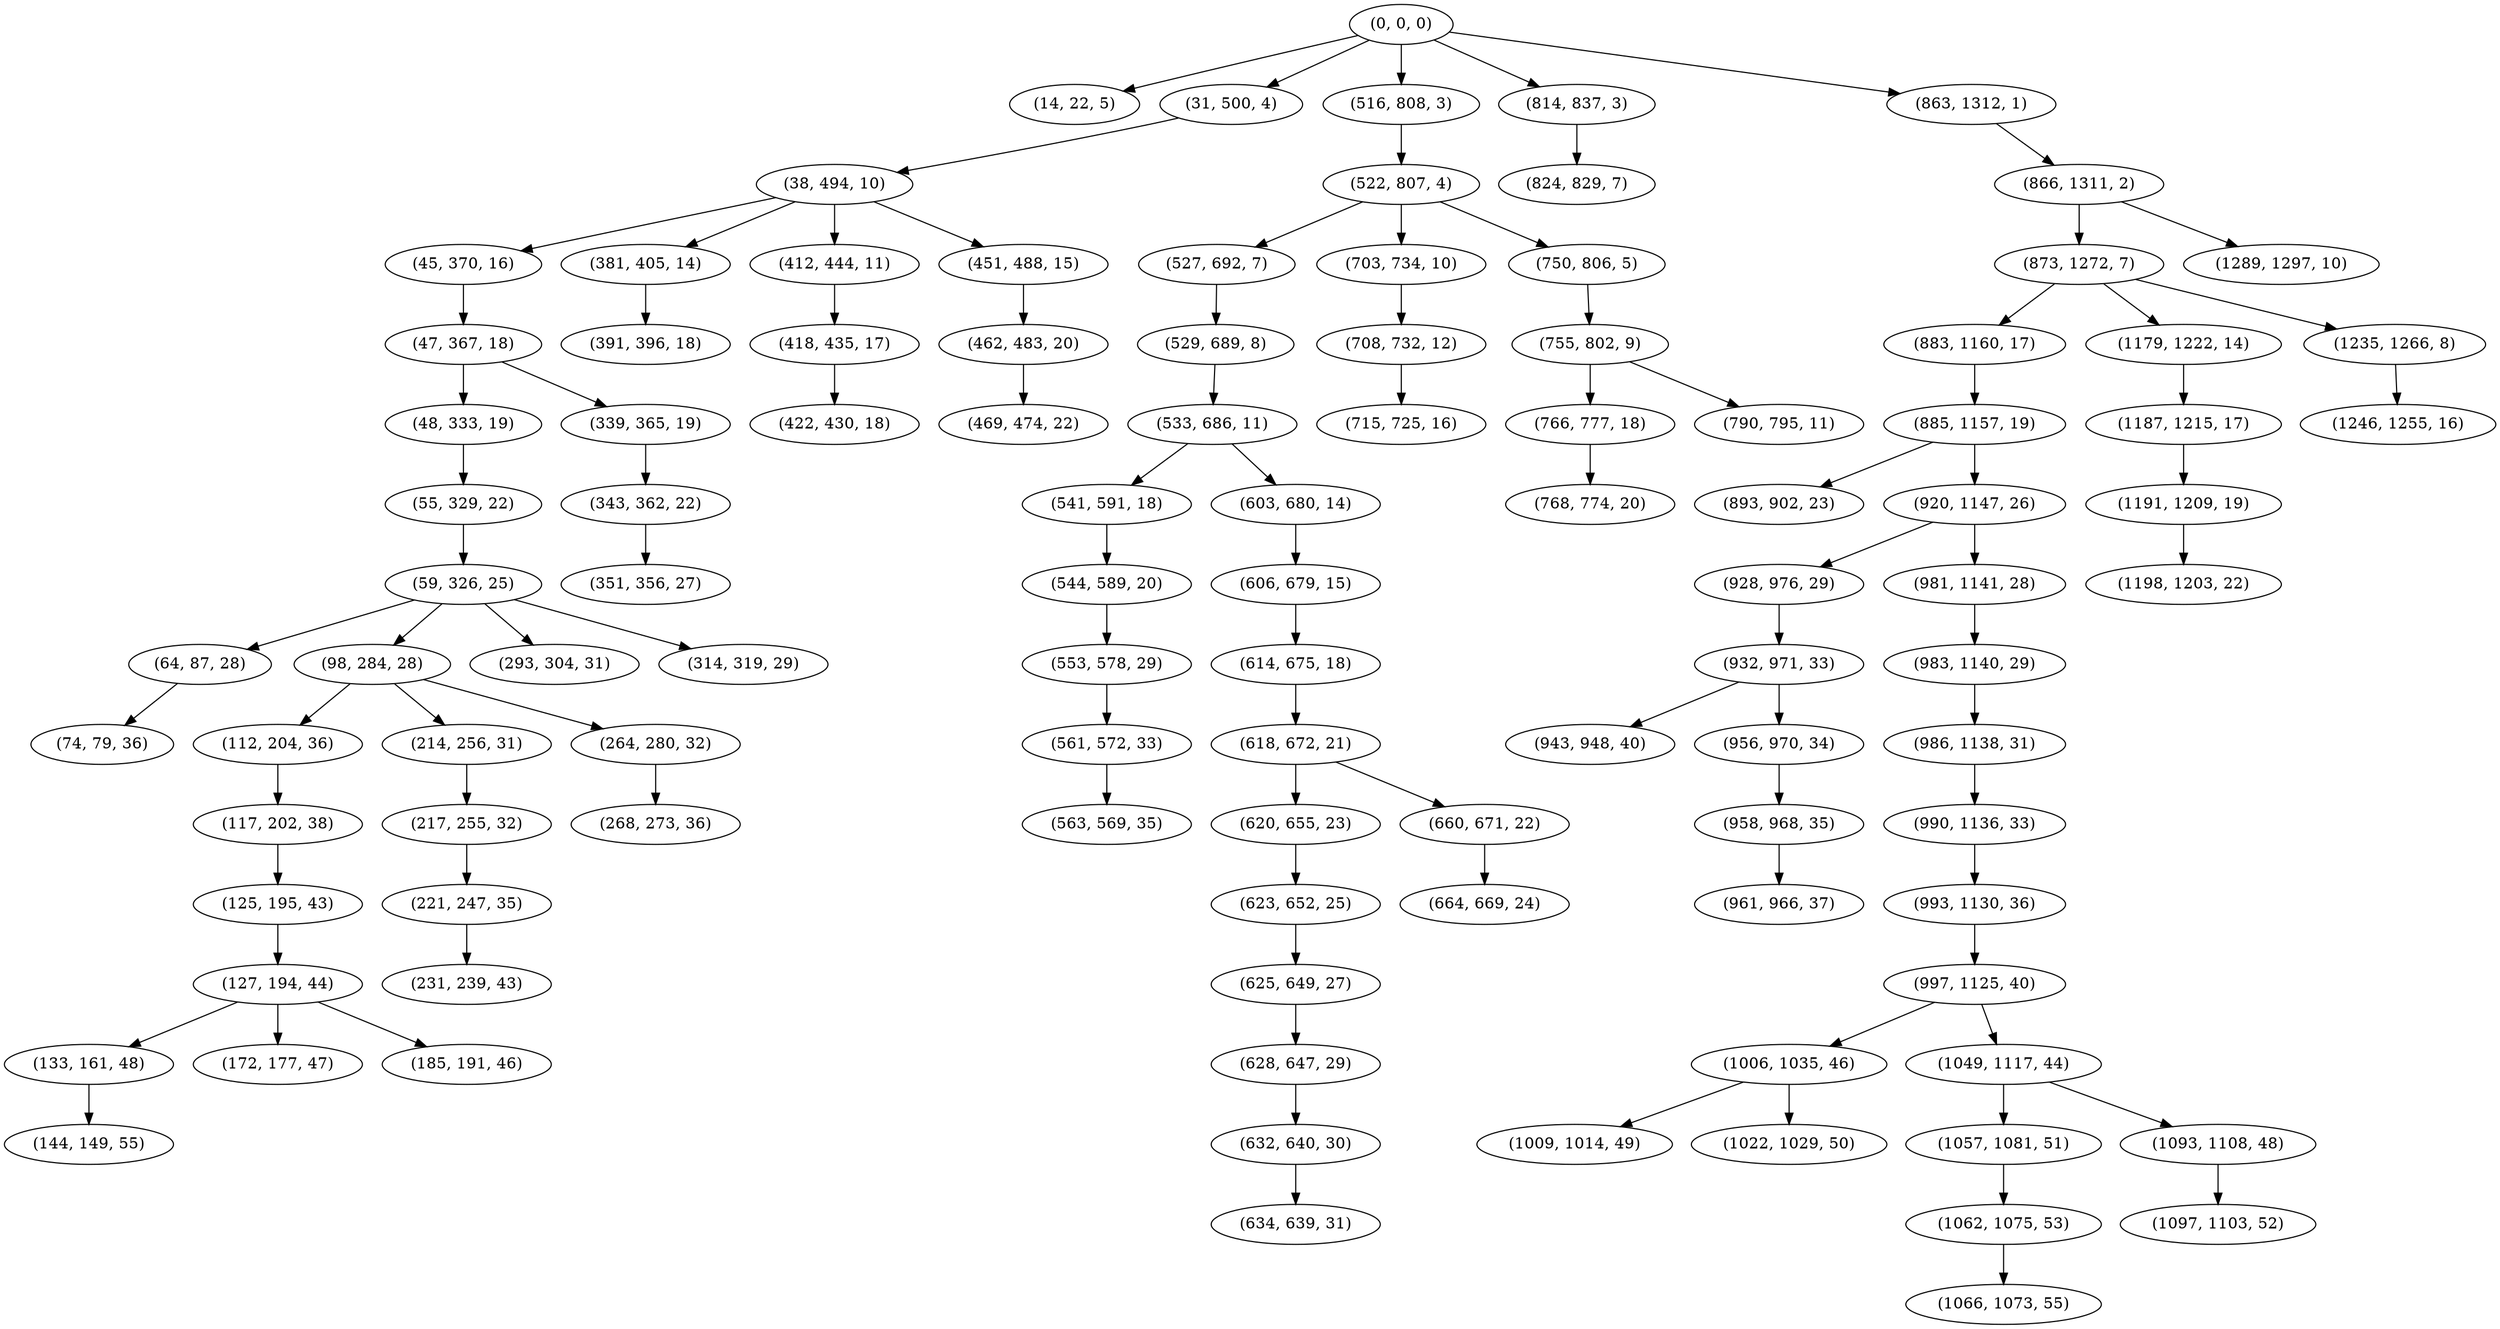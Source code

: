 digraph tree {
    "(0, 0, 0)";
    "(14, 22, 5)";
    "(31, 500, 4)";
    "(38, 494, 10)";
    "(45, 370, 16)";
    "(47, 367, 18)";
    "(48, 333, 19)";
    "(55, 329, 22)";
    "(59, 326, 25)";
    "(64, 87, 28)";
    "(74, 79, 36)";
    "(98, 284, 28)";
    "(112, 204, 36)";
    "(117, 202, 38)";
    "(125, 195, 43)";
    "(127, 194, 44)";
    "(133, 161, 48)";
    "(144, 149, 55)";
    "(172, 177, 47)";
    "(185, 191, 46)";
    "(214, 256, 31)";
    "(217, 255, 32)";
    "(221, 247, 35)";
    "(231, 239, 43)";
    "(264, 280, 32)";
    "(268, 273, 36)";
    "(293, 304, 31)";
    "(314, 319, 29)";
    "(339, 365, 19)";
    "(343, 362, 22)";
    "(351, 356, 27)";
    "(381, 405, 14)";
    "(391, 396, 18)";
    "(412, 444, 11)";
    "(418, 435, 17)";
    "(422, 430, 18)";
    "(451, 488, 15)";
    "(462, 483, 20)";
    "(469, 474, 22)";
    "(516, 808, 3)";
    "(522, 807, 4)";
    "(527, 692, 7)";
    "(529, 689, 8)";
    "(533, 686, 11)";
    "(541, 591, 18)";
    "(544, 589, 20)";
    "(553, 578, 29)";
    "(561, 572, 33)";
    "(563, 569, 35)";
    "(603, 680, 14)";
    "(606, 679, 15)";
    "(614, 675, 18)";
    "(618, 672, 21)";
    "(620, 655, 23)";
    "(623, 652, 25)";
    "(625, 649, 27)";
    "(628, 647, 29)";
    "(632, 640, 30)";
    "(634, 639, 31)";
    "(660, 671, 22)";
    "(664, 669, 24)";
    "(703, 734, 10)";
    "(708, 732, 12)";
    "(715, 725, 16)";
    "(750, 806, 5)";
    "(755, 802, 9)";
    "(766, 777, 18)";
    "(768, 774, 20)";
    "(790, 795, 11)";
    "(814, 837, 3)";
    "(824, 829, 7)";
    "(863, 1312, 1)";
    "(866, 1311, 2)";
    "(873, 1272, 7)";
    "(883, 1160, 17)";
    "(885, 1157, 19)";
    "(893, 902, 23)";
    "(920, 1147, 26)";
    "(928, 976, 29)";
    "(932, 971, 33)";
    "(943, 948, 40)";
    "(956, 970, 34)";
    "(958, 968, 35)";
    "(961, 966, 37)";
    "(981, 1141, 28)";
    "(983, 1140, 29)";
    "(986, 1138, 31)";
    "(990, 1136, 33)";
    "(993, 1130, 36)";
    "(997, 1125, 40)";
    "(1006, 1035, 46)";
    "(1009, 1014, 49)";
    "(1022, 1029, 50)";
    "(1049, 1117, 44)";
    "(1057, 1081, 51)";
    "(1062, 1075, 53)";
    "(1066, 1073, 55)";
    "(1093, 1108, 48)";
    "(1097, 1103, 52)";
    "(1179, 1222, 14)";
    "(1187, 1215, 17)";
    "(1191, 1209, 19)";
    "(1198, 1203, 22)";
    "(1235, 1266, 8)";
    "(1246, 1255, 16)";
    "(1289, 1297, 10)";
    "(0, 0, 0)" -> "(14, 22, 5)";
    "(0, 0, 0)" -> "(31, 500, 4)";
    "(0, 0, 0)" -> "(516, 808, 3)";
    "(0, 0, 0)" -> "(814, 837, 3)";
    "(0, 0, 0)" -> "(863, 1312, 1)";
    "(31, 500, 4)" -> "(38, 494, 10)";
    "(38, 494, 10)" -> "(45, 370, 16)";
    "(38, 494, 10)" -> "(381, 405, 14)";
    "(38, 494, 10)" -> "(412, 444, 11)";
    "(38, 494, 10)" -> "(451, 488, 15)";
    "(45, 370, 16)" -> "(47, 367, 18)";
    "(47, 367, 18)" -> "(48, 333, 19)";
    "(47, 367, 18)" -> "(339, 365, 19)";
    "(48, 333, 19)" -> "(55, 329, 22)";
    "(55, 329, 22)" -> "(59, 326, 25)";
    "(59, 326, 25)" -> "(64, 87, 28)";
    "(59, 326, 25)" -> "(98, 284, 28)";
    "(59, 326, 25)" -> "(293, 304, 31)";
    "(59, 326, 25)" -> "(314, 319, 29)";
    "(64, 87, 28)" -> "(74, 79, 36)";
    "(98, 284, 28)" -> "(112, 204, 36)";
    "(98, 284, 28)" -> "(214, 256, 31)";
    "(98, 284, 28)" -> "(264, 280, 32)";
    "(112, 204, 36)" -> "(117, 202, 38)";
    "(117, 202, 38)" -> "(125, 195, 43)";
    "(125, 195, 43)" -> "(127, 194, 44)";
    "(127, 194, 44)" -> "(133, 161, 48)";
    "(127, 194, 44)" -> "(172, 177, 47)";
    "(127, 194, 44)" -> "(185, 191, 46)";
    "(133, 161, 48)" -> "(144, 149, 55)";
    "(214, 256, 31)" -> "(217, 255, 32)";
    "(217, 255, 32)" -> "(221, 247, 35)";
    "(221, 247, 35)" -> "(231, 239, 43)";
    "(264, 280, 32)" -> "(268, 273, 36)";
    "(339, 365, 19)" -> "(343, 362, 22)";
    "(343, 362, 22)" -> "(351, 356, 27)";
    "(381, 405, 14)" -> "(391, 396, 18)";
    "(412, 444, 11)" -> "(418, 435, 17)";
    "(418, 435, 17)" -> "(422, 430, 18)";
    "(451, 488, 15)" -> "(462, 483, 20)";
    "(462, 483, 20)" -> "(469, 474, 22)";
    "(516, 808, 3)" -> "(522, 807, 4)";
    "(522, 807, 4)" -> "(527, 692, 7)";
    "(522, 807, 4)" -> "(703, 734, 10)";
    "(522, 807, 4)" -> "(750, 806, 5)";
    "(527, 692, 7)" -> "(529, 689, 8)";
    "(529, 689, 8)" -> "(533, 686, 11)";
    "(533, 686, 11)" -> "(541, 591, 18)";
    "(533, 686, 11)" -> "(603, 680, 14)";
    "(541, 591, 18)" -> "(544, 589, 20)";
    "(544, 589, 20)" -> "(553, 578, 29)";
    "(553, 578, 29)" -> "(561, 572, 33)";
    "(561, 572, 33)" -> "(563, 569, 35)";
    "(603, 680, 14)" -> "(606, 679, 15)";
    "(606, 679, 15)" -> "(614, 675, 18)";
    "(614, 675, 18)" -> "(618, 672, 21)";
    "(618, 672, 21)" -> "(620, 655, 23)";
    "(618, 672, 21)" -> "(660, 671, 22)";
    "(620, 655, 23)" -> "(623, 652, 25)";
    "(623, 652, 25)" -> "(625, 649, 27)";
    "(625, 649, 27)" -> "(628, 647, 29)";
    "(628, 647, 29)" -> "(632, 640, 30)";
    "(632, 640, 30)" -> "(634, 639, 31)";
    "(660, 671, 22)" -> "(664, 669, 24)";
    "(703, 734, 10)" -> "(708, 732, 12)";
    "(708, 732, 12)" -> "(715, 725, 16)";
    "(750, 806, 5)" -> "(755, 802, 9)";
    "(755, 802, 9)" -> "(766, 777, 18)";
    "(755, 802, 9)" -> "(790, 795, 11)";
    "(766, 777, 18)" -> "(768, 774, 20)";
    "(814, 837, 3)" -> "(824, 829, 7)";
    "(863, 1312, 1)" -> "(866, 1311, 2)";
    "(866, 1311, 2)" -> "(873, 1272, 7)";
    "(866, 1311, 2)" -> "(1289, 1297, 10)";
    "(873, 1272, 7)" -> "(883, 1160, 17)";
    "(873, 1272, 7)" -> "(1179, 1222, 14)";
    "(873, 1272, 7)" -> "(1235, 1266, 8)";
    "(883, 1160, 17)" -> "(885, 1157, 19)";
    "(885, 1157, 19)" -> "(893, 902, 23)";
    "(885, 1157, 19)" -> "(920, 1147, 26)";
    "(920, 1147, 26)" -> "(928, 976, 29)";
    "(920, 1147, 26)" -> "(981, 1141, 28)";
    "(928, 976, 29)" -> "(932, 971, 33)";
    "(932, 971, 33)" -> "(943, 948, 40)";
    "(932, 971, 33)" -> "(956, 970, 34)";
    "(956, 970, 34)" -> "(958, 968, 35)";
    "(958, 968, 35)" -> "(961, 966, 37)";
    "(981, 1141, 28)" -> "(983, 1140, 29)";
    "(983, 1140, 29)" -> "(986, 1138, 31)";
    "(986, 1138, 31)" -> "(990, 1136, 33)";
    "(990, 1136, 33)" -> "(993, 1130, 36)";
    "(993, 1130, 36)" -> "(997, 1125, 40)";
    "(997, 1125, 40)" -> "(1006, 1035, 46)";
    "(997, 1125, 40)" -> "(1049, 1117, 44)";
    "(1006, 1035, 46)" -> "(1009, 1014, 49)";
    "(1006, 1035, 46)" -> "(1022, 1029, 50)";
    "(1049, 1117, 44)" -> "(1057, 1081, 51)";
    "(1049, 1117, 44)" -> "(1093, 1108, 48)";
    "(1057, 1081, 51)" -> "(1062, 1075, 53)";
    "(1062, 1075, 53)" -> "(1066, 1073, 55)";
    "(1093, 1108, 48)" -> "(1097, 1103, 52)";
    "(1179, 1222, 14)" -> "(1187, 1215, 17)";
    "(1187, 1215, 17)" -> "(1191, 1209, 19)";
    "(1191, 1209, 19)" -> "(1198, 1203, 22)";
    "(1235, 1266, 8)" -> "(1246, 1255, 16)";
}

